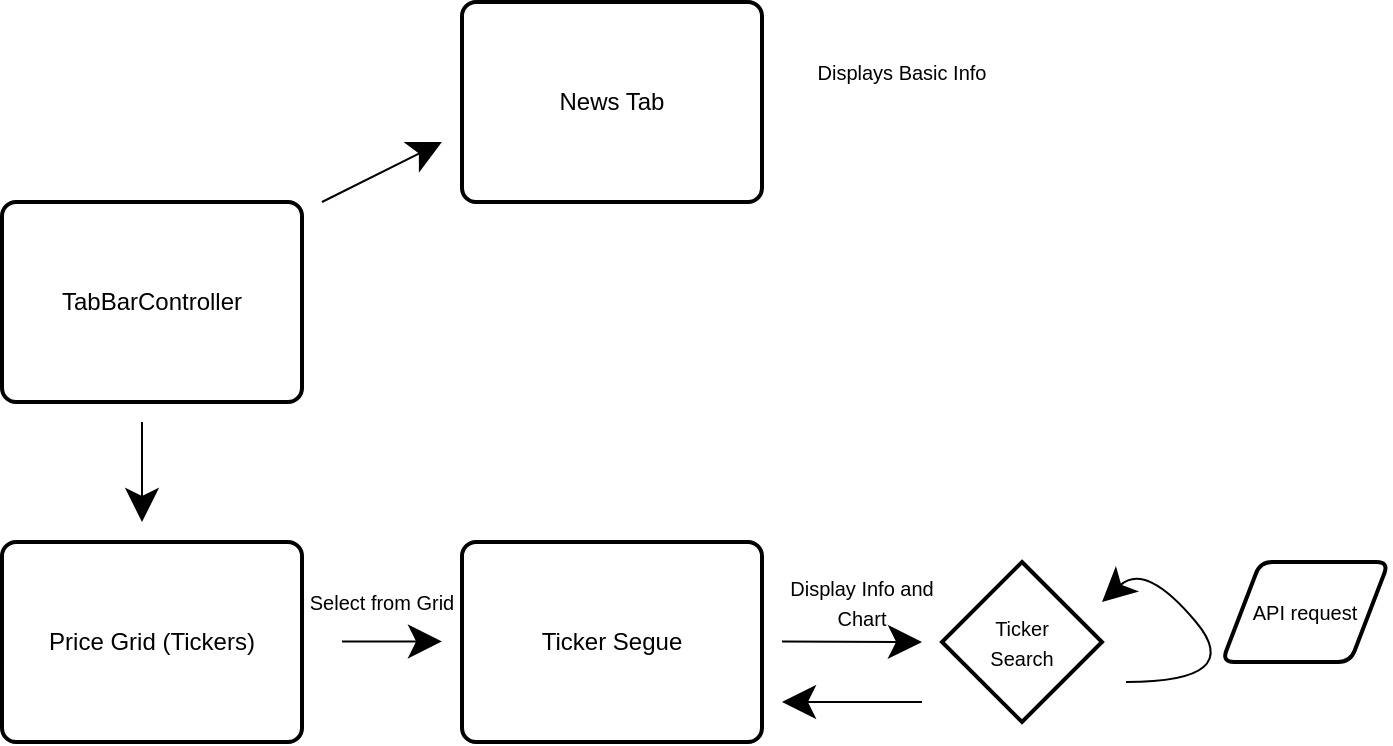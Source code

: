 <mxfile version="15.3.4" type="github"><diagram id="kgpKYQtTHZ0yAKxKKP6v" name="Page-1"><mxGraphModel dx="1422" dy="762" grid="1" gridSize="10" guides="1" tooltips="1" connect="1" arrows="1" fold="1" page="1" pageScale="1" pageWidth="850" pageHeight="1100" math="0" shadow="0"><root><mxCell id="0"/><mxCell id="1" parent="0"/><mxCell id="umlg6nyilTyVGEpnBzaW-1" value="Ticker Segue" style="rounded=1;whiteSpace=wrap;html=1;absoluteArcSize=1;arcSize=14;strokeWidth=2;hachureGap=4;pointerEvents=0;" parent="1" vertex="1"><mxGeometry x="310" y="320" width="150" height="100" as="geometry"/></mxCell><mxCell id="umlg6nyilTyVGEpnBzaW-2" value="News Tab" style="rounded=1;whiteSpace=wrap;html=1;absoluteArcSize=1;arcSize=14;strokeWidth=2;hachureGap=4;pointerEvents=0;" parent="1" vertex="1"><mxGeometry x="310" y="50" width="150" height="100" as="geometry"/></mxCell><mxCell id="umlg6nyilTyVGEpnBzaW-3" value="TabBarController" style="rounded=1;whiteSpace=wrap;html=1;absoluteArcSize=1;arcSize=14;strokeWidth=2;hachureGap=4;pointerEvents=0;" parent="1" vertex="1"><mxGeometry x="80" y="150" width="150" height="100" as="geometry"/></mxCell><mxCell id="umlg6nyilTyVGEpnBzaW-4" value="" style="endArrow=classic;html=1;startSize=14;endSize=14;sourcePerimeterSpacing=8;targetPerimeterSpacing=8;" parent="1" edge="1"><mxGeometry width="50" height="50" relative="1" as="geometry"><mxPoint x="240" y="150" as="sourcePoint"/><mxPoint x="300" y="120" as="targetPoint"/></mxGeometry></mxCell><mxCell id="umlg6nyilTyVGEpnBzaW-5" value="" style="endArrow=classic;html=1;startSize=14;endSize=14;sourcePerimeterSpacing=8;targetPerimeterSpacing=8;" parent="1" edge="1"><mxGeometry width="50" height="50" relative="1" as="geometry"><mxPoint x="150" y="260" as="sourcePoint"/><mxPoint x="150" y="310" as="targetPoint"/></mxGeometry></mxCell><mxCell id="umlg6nyilTyVGEpnBzaW-6" value="&lt;font style=&quot;font-size: 10px&quot;&gt;Ticker&lt;br&gt;Search&lt;br&gt;&lt;/font&gt;" style="strokeWidth=2;html=1;shape=mxgraph.flowchart.decision;whiteSpace=wrap;hachureGap=4;pointerEvents=0;" parent="1" vertex="1"><mxGeometry x="550" y="330" width="80" height="80" as="geometry"/></mxCell><mxCell id="umlg6nyilTyVGEpnBzaW-7" value="" style="endArrow=classic;html=1;startSize=14;endSize=14;sourcePerimeterSpacing=8;targetPerimeterSpacing=8;" parent="1" edge="1"><mxGeometry width="50" height="50" relative="1" as="geometry"><mxPoint x="470" y="369.71" as="sourcePoint"/><mxPoint x="540" y="370" as="targetPoint"/></mxGeometry></mxCell><mxCell id="umlg6nyilTyVGEpnBzaW-8" value="" style="curved=1;endArrow=classic;html=1;startSize=14;endSize=14;sourcePerimeterSpacing=8;targetPerimeterSpacing=8;" parent="1" edge="1"><mxGeometry width="50" height="50" relative="1" as="geometry"><mxPoint x="642" y="390" as="sourcePoint"/><mxPoint x="630" y="350" as="targetPoint"/><Array as="points"><mxPoint x="702" y="390"/><mxPoint x="652" y="330"/></Array></mxGeometry></mxCell><mxCell id="umlg6nyilTyVGEpnBzaW-9" value="&lt;font style=&quot;font-size: 10px&quot;&gt;API request&lt;/font&gt;" style="shape=parallelogram;html=1;strokeWidth=2;perimeter=parallelogramPerimeter;whiteSpace=wrap;rounded=1;arcSize=12;size=0.23;hachureGap=4;pointerEvents=0;" parent="1" vertex="1"><mxGeometry x="690" y="330" width="83.33" height="50" as="geometry"/></mxCell><mxCell id="umlg6nyilTyVGEpnBzaW-10" value="" style="endArrow=classic;html=1;startSize=14;endSize=14;sourcePerimeterSpacing=8;targetPerimeterSpacing=8;" parent="1" edge="1"><mxGeometry width="50" height="50" relative="1" as="geometry"><mxPoint x="540" y="400.0" as="sourcePoint"/><mxPoint x="470" y="400" as="targetPoint"/></mxGeometry></mxCell><mxCell id="umlg6nyilTyVGEpnBzaW-11" value="&lt;font style=&quot;font-size: 10px&quot;&gt;Display Info and Chart&lt;/font&gt;" style="text;html=1;strokeColor=none;fillColor=none;align=center;verticalAlign=middle;whiteSpace=wrap;rounded=0;hachureGap=4;pointerEvents=0;" parent="1" vertex="1"><mxGeometry x="470" y="330" width="80" height="40" as="geometry"/></mxCell><mxCell id="umlg6nyilTyVGEpnBzaW-12" value="&lt;font style=&quot;font-size: 10px&quot;&gt;Displays Basic Info&lt;/font&gt;" style="text;html=1;strokeColor=none;fillColor=none;align=center;verticalAlign=middle;whiteSpace=wrap;rounded=0;hachureGap=4;pointerEvents=0;" parent="1" vertex="1"><mxGeometry x="460" y="50" width="140" height="70" as="geometry"/></mxCell><mxCell id="-QrMBVAoootN84Ct4IYk-1" value="Price Grid (Tickers)" style="rounded=1;whiteSpace=wrap;html=1;absoluteArcSize=1;arcSize=14;strokeWidth=2;hachureGap=4;pointerEvents=0;" parent="1" vertex="1"><mxGeometry x="80" y="320" width="150" height="100" as="geometry"/></mxCell><mxCell id="-QrMBVAoootN84Ct4IYk-2" value="" style="endArrow=classic;html=1;startSize=14;endSize=14;sourcePerimeterSpacing=8;targetPerimeterSpacing=8;" parent="1" edge="1"><mxGeometry width="50" height="50" relative="1" as="geometry"><mxPoint x="250" y="369.71" as="sourcePoint"/><mxPoint x="300" y="369.71" as="targetPoint"/></mxGeometry></mxCell><mxCell id="-QrMBVAoootN84Ct4IYk-3" value="&lt;font style=&quot;font-size: 10px&quot;&gt;Select from Grid&lt;/font&gt;" style="text;html=1;strokeColor=none;fillColor=none;align=center;verticalAlign=middle;whiteSpace=wrap;rounded=0;hachureGap=4;pointerEvents=0;" parent="1" vertex="1"><mxGeometry x="230" y="330" width="80" height="40" as="geometry"/></mxCell></root></mxGraphModel></diagram></mxfile>